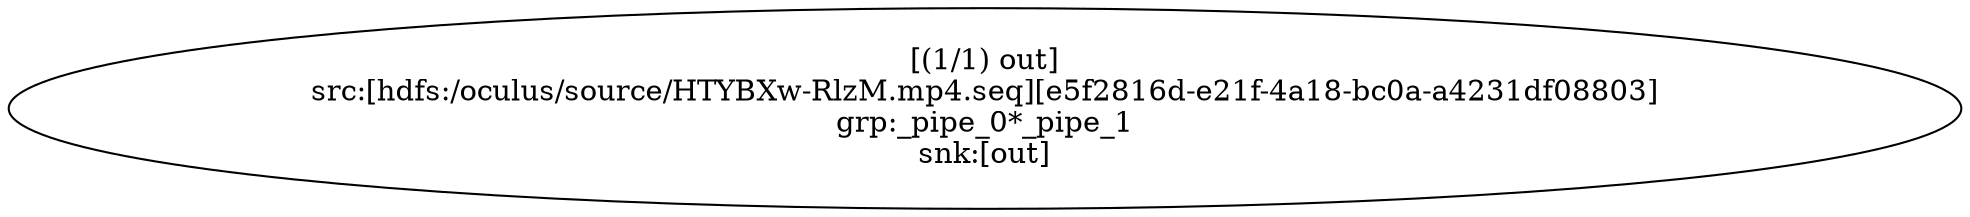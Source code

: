 digraph G {
  1 [label = "[(1/1) out]\nsrc:[hdfs:/oculus/source/HTYBXw-RlzM.mp4.seq][e5f2816d-e21f-4a18-bc0a-a4231df08803]\ngrp:_pipe_0*_pipe_1\nsnk:[out]"];
}
